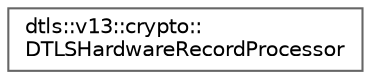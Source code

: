digraph "Graphical Class Hierarchy"
{
 // LATEX_PDF_SIZE
  bgcolor="transparent";
  edge [fontname=Helvetica,fontsize=10,labelfontname=Helvetica,labelfontsize=10];
  node [fontname=Helvetica,fontsize=10,shape=box,height=0.2,width=0.4];
  rankdir="LR";
  Node0 [id="Node000000",label="dtls::v13::crypto::\lDTLSHardwareRecordProcessor",height=0.2,width=0.4,color="grey40", fillcolor="white", style="filled",URL="$classdtls_1_1v13_1_1crypto_1_1DTLSHardwareRecordProcessor.html",tooltip="DTLS-specific hardware-accelerated record operations."];
}
